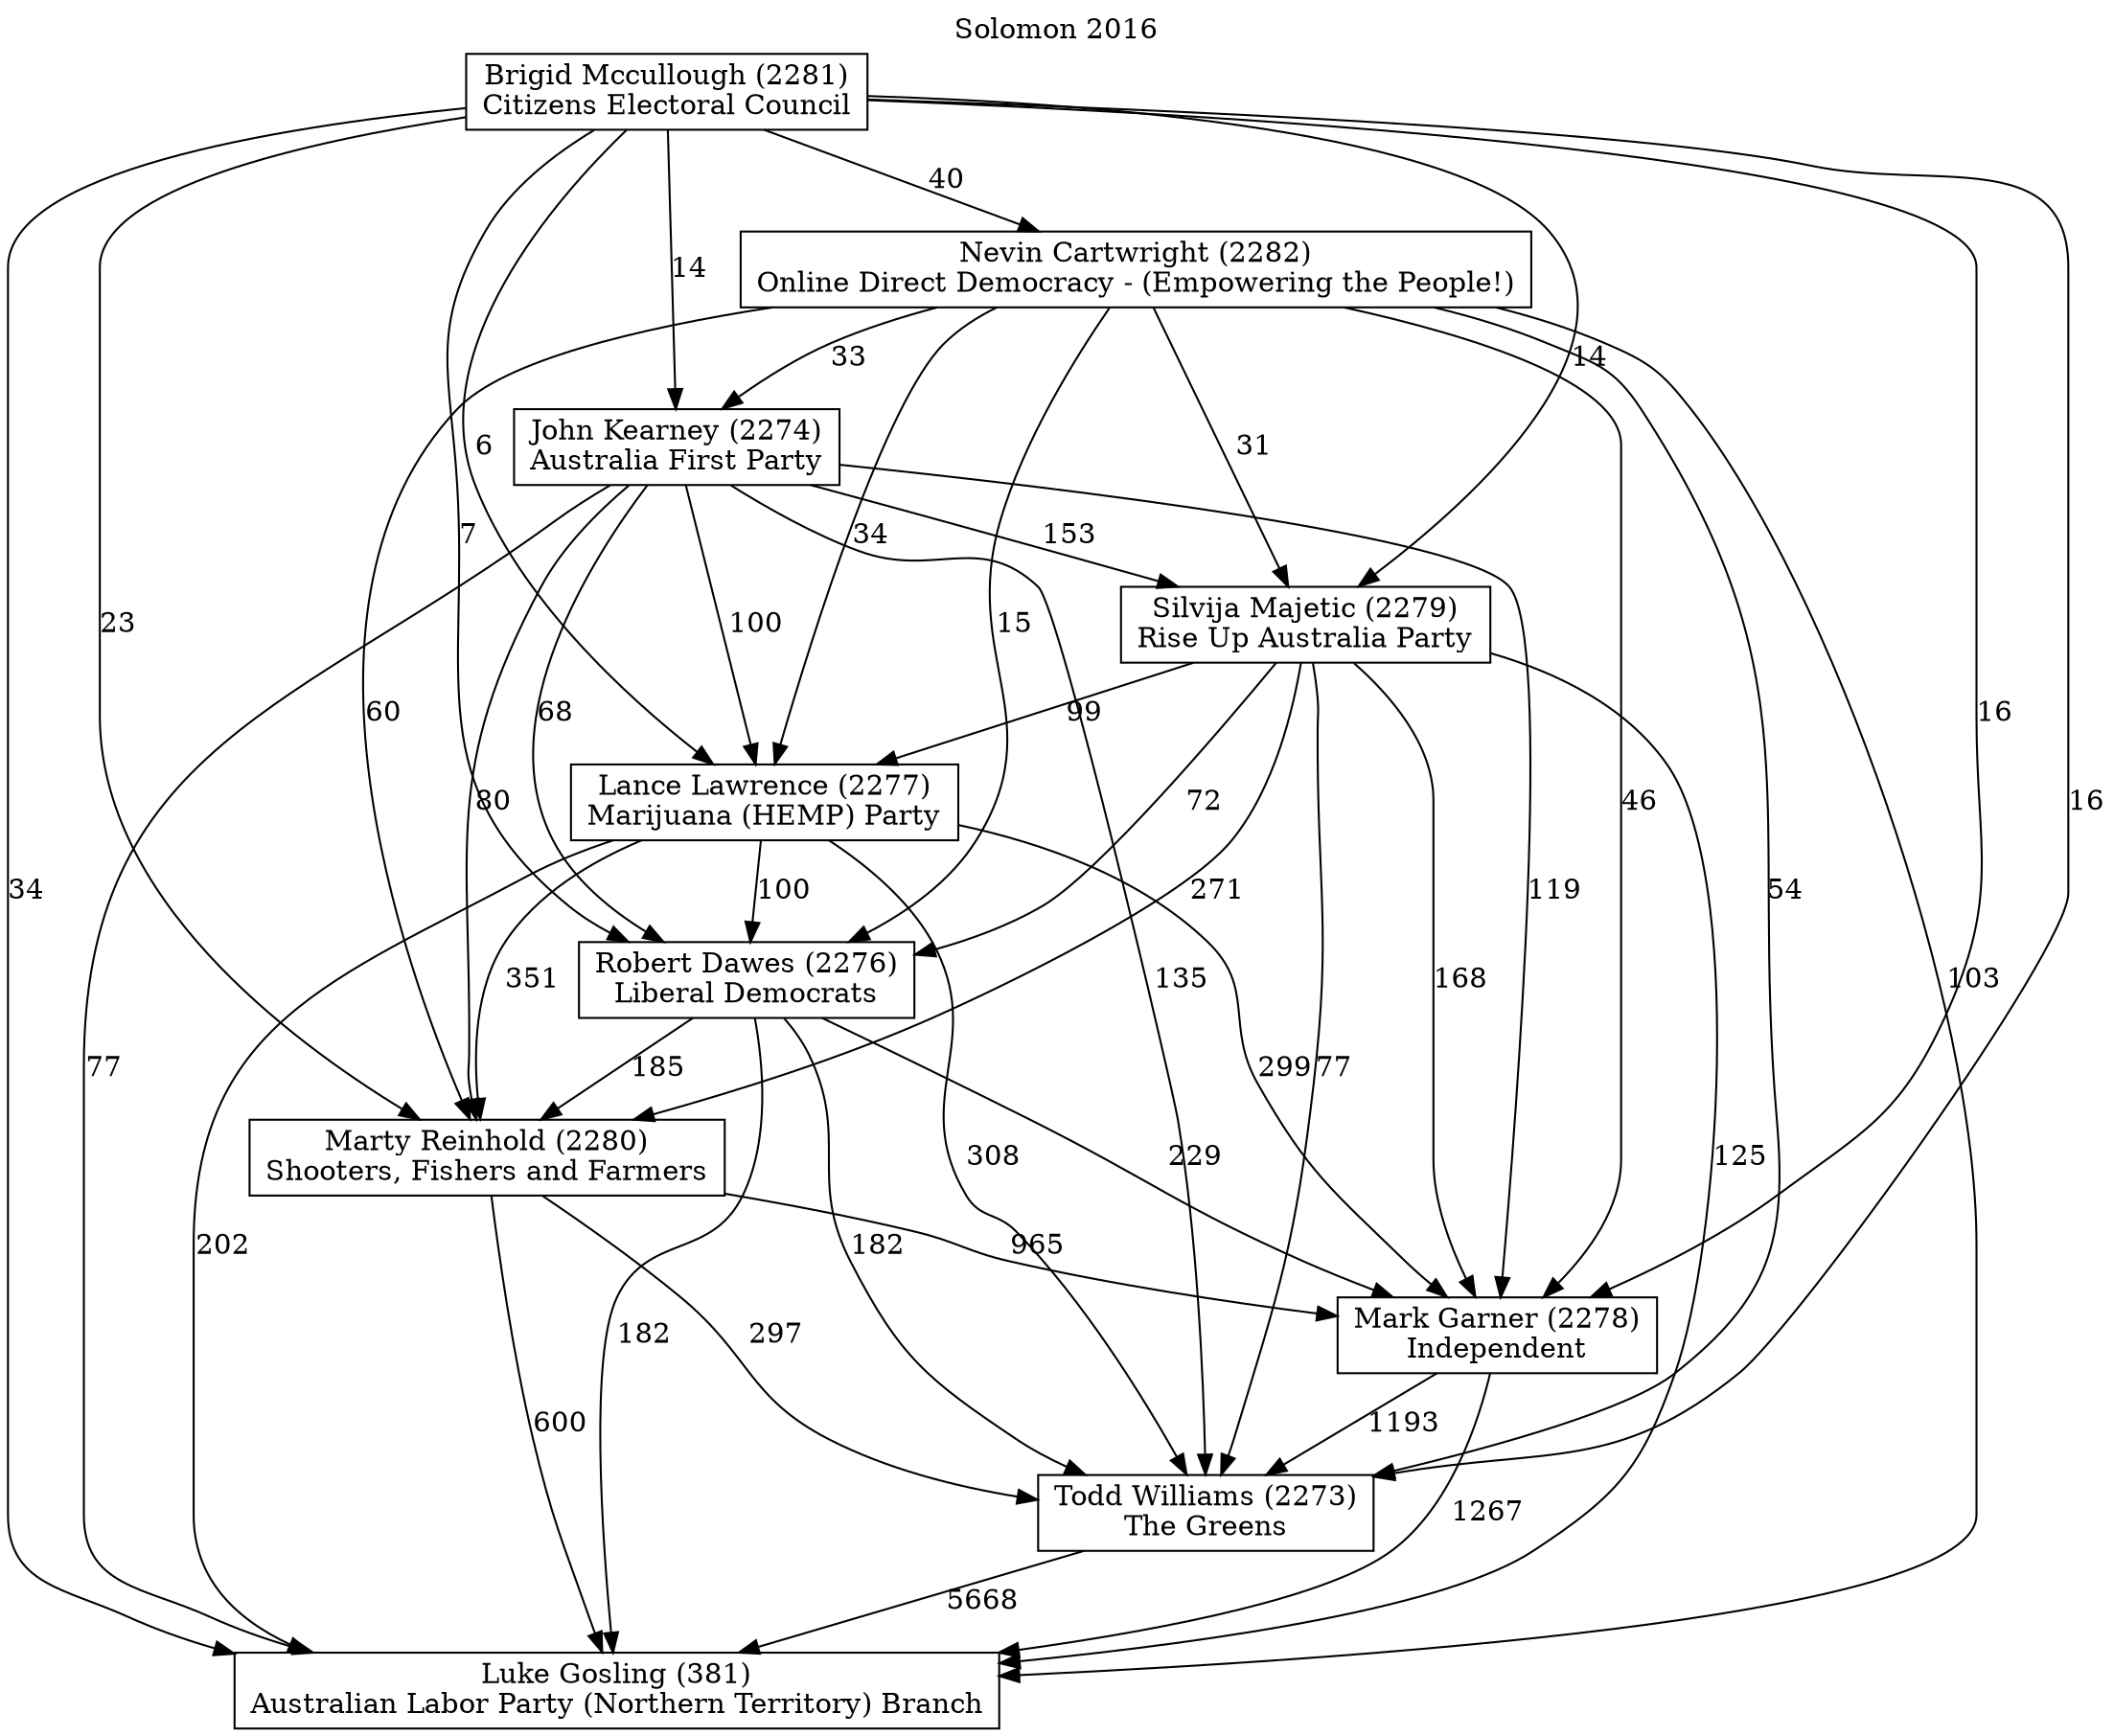 // House preference flow
digraph "Luke Gosling (381)_Solomon_2016" {
	graph [label="Solomon 2016" labelloc=t mclimit=10]
	node [shape=box]
	"Brigid Mccullough (2281)" [label="Brigid Mccullough (2281)
Citizens Electoral Council"]
	"John Kearney (2274)" [label="John Kearney (2274)
Australia First Party"]
	"Lance Lawrence (2277)" [label="Lance Lawrence (2277)
Marijuana (HEMP) Party"]
	"Luke Gosling (381)" [label="Luke Gosling (381)
Australian Labor Party (Northern Territory) Branch"]
	"Mark Garner (2278)" [label="Mark Garner (2278)
Independent"]
	"Marty Reinhold (2280)" [label="Marty Reinhold (2280)
Shooters, Fishers and Farmers"]
	"Nevin Cartwright (2282)" [label="Nevin Cartwright (2282)
Online Direct Democracy - (Empowering the People!)"]
	"Robert Dawes (2276)" [label="Robert Dawes (2276)
Liberal Democrats"]
	"Silvija Majetic (2279)" [label="Silvija Majetic (2279)
Rise Up Australia Party"]
	"Todd Williams (2273)" [label="Todd Williams (2273)
The Greens"]
	"Brigid Mccullough (2281)" -> "John Kearney (2274)" [label=14]
	"Brigid Mccullough (2281)" -> "Lance Lawrence (2277)" [label=6]
	"Brigid Mccullough (2281)" -> "Luke Gosling (381)" [label=34]
	"Brigid Mccullough (2281)" -> "Mark Garner (2278)" [label=16]
	"Brigid Mccullough (2281)" -> "Marty Reinhold (2280)" [label=23]
	"Brigid Mccullough (2281)" -> "Nevin Cartwright (2282)" [label=40]
	"Brigid Mccullough (2281)" -> "Robert Dawes (2276)" [label=7]
	"Brigid Mccullough (2281)" -> "Silvija Majetic (2279)" [label=14]
	"Brigid Mccullough (2281)" -> "Todd Williams (2273)" [label=16]
	"John Kearney (2274)" -> "Lance Lawrence (2277)" [label=100]
	"John Kearney (2274)" -> "Luke Gosling (381)" [label=77]
	"John Kearney (2274)" -> "Mark Garner (2278)" [label=119]
	"John Kearney (2274)" -> "Marty Reinhold (2280)" [label=80]
	"John Kearney (2274)" -> "Robert Dawes (2276)" [label=68]
	"John Kearney (2274)" -> "Silvija Majetic (2279)" [label=153]
	"John Kearney (2274)" -> "Todd Williams (2273)" [label=135]
	"Lance Lawrence (2277)" -> "Luke Gosling (381)" [label=202]
	"Lance Lawrence (2277)" -> "Mark Garner (2278)" [label=299]
	"Lance Lawrence (2277)" -> "Marty Reinhold (2280)" [label=351]
	"Lance Lawrence (2277)" -> "Robert Dawes (2276)" [label=100]
	"Lance Lawrence (2277)" -> "Todd Williams (2273)" [label=308]
	"Mark Garner (2278)" -> "Luke Gosling (381)" [label=1267]
	"Mark Garner (2278)" -> "Todd Williams (2273)" [label=1193]
	"Marty Reinhold (2280)" -> "Luke Gosling (381)" [label=600]
	"Marty Reinhold (2280)" -> "Mark Garner (2278)" [label=965]
	"Marty Reinhold (2280)" -> "Todd Williams (2273)" [label=297]
	"Nevin Cartwright (2282)" -> "John Kearney (2274)" [label=33]
	"Nevin Cartwright (2282)" -> "Lance Lawrence (2277)" [label=34]
	"Nevin Cartwright (2282)" -> "Luke Gosling (381)" [label=103]
	"Nevin Cartwright (2282)" -> "Mark Garner (2278)" [label=46]
	"Nevin Cartwright (2282)" -> "Marty Reinhold (2280)" [label=60]
	"Nevin Cartwright (2282)" -> "Robert Dawes (2276)" [label=15]
	"Nevin Cartwright (2282)" -> "Silvija Majetic (2279)" [label=31]
	"Nevin Cartwright (2282)" -> "Todd Williams (2273)" [label=54]
	"Robert Dawes (2276)" -> "Luke Gosling (381)" [label=182]
	"Robert Dawes (2276)" -> "Mark Garner (2278)" [label=229]
	"Robert Dawes (2276)" -> "Marty Reinhold (2280)" [label=185]
	"Robert Dawes (2276)" -> "Todd Williams (2273)" [label=182]
	"Silvija Majetic (2279)" -> "Lance Lawrence (2277)" [label=99]
	"Silvija Majetic (2279)" -> "Luke Gosling (381)" [label=125]
	"Silvija Majetic (2279)" -> "Mark Garner (2278)" [label=168]
	"Silvija Majetic (2279)" -> "Marty Reinhold (2280)" [label=271]
	"Silvija Majetic (2279)" -> "Robert Dawes (2276)" [label=72]
	"Silvija Majetic (2279)" -> "Todd Williams (2273)" [label=77]
	"Todd Williams (2273)" -> "Luke Gosling (381)" [label=5668]
}
